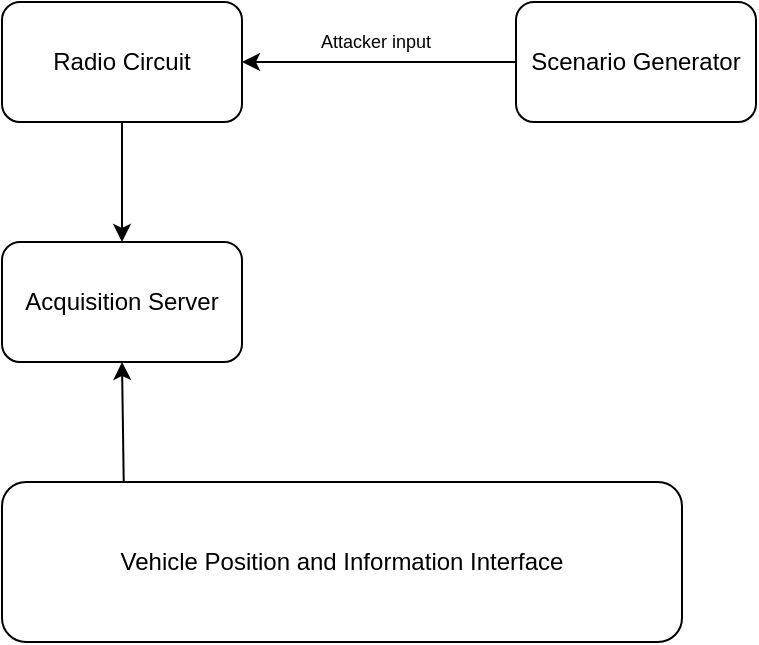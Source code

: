 <mxfile version="20.3.6" type="github" pages="3">
  <diagram id="QYVSEmqz1Xe53FgVcWaA" name="Blockdiagram">
    <mxGraphModel dx="1088" dy="725" grid="1" gridSize="10" guides="1" tooltips="1" connect="1" arrows="1" fold="1" page="1" pageScale="1" pageWidth="827" pageHeight="1169" math="0" shadow="0">
      <root>
        <mxCell id="0" />
        <mxCell id="1" parent="0" />
        <UserObject label="Vehicle Position and Information Interface " link="data:page/id,f508hbFI7pnM3ZHdvNaE" id="nnk4DfVSFUegt-mRuhWn-2">
          <mxCell style="rounded=1;whiteSpace=wrap;html=1;" parent="1" vertex="1">
            <mxGeometry x="243" y="880" width="340" height="80" as="geometry" />
          </mxCell>
        </UserObject>
        <mxCell id="NUR6f2KitnfJjr7ZSmCl-1" value="Acquisition Server" style="rounded=1;whiteSpace=wrap;html=1;" parent="1" vertex="1">
          <mxGeometry x="243" y="760" width="120" height="60" as="geometry" />
        </mxCell>
        <mxCell id="ZO4KEp1fh-iOce1-asep-1" style="edgeStyle=orthogonalEdgeStyle;rounded=0;orthogonalLoop=1;jettySize=auto;html=1;entryX=1;entryY=0.5;entryDx=0;entryDy=0;fontSize=20;" edge="1" parent="1" source="NUR6f2KitnfJjr7ZSmCl-2" target="30xhEUEDTNnO7rRw1Q8h-1">
          <mxGeometry relative="1" as="geometry" />
        </mxCell>
        <mxCell id="NUR6f2KitnfJjr7ZSmCl-2" value="Scenario Generator" style="rounded=1;whiteSpace=wrap;html=1;" parent="1" vertex="1">
          <mxGeometry x="500" y="640" width="120" height="60" as="geometry" />
        </mxCell>
        <mxCell id="7HZDB-_B7zoqGcVs_5NE-1" value="" style="endArrow=classic;html=1;rounded=0;entryX=0.5;entryY=1;entryDx=0;entryDy=0;exitX=0.179;exitY=-0.005;exitDx=0;exitDy=0;exitPerimeter=0;" edge="1" parent="1" source="nnk4DfVSFUegt-mRuhWn-2" target="NUR6f2KitnfJjr7ZSmCl-1">
          <mxGeometry width="50" height="50" relative="1" as="geometry">
            <mxPoint x="390" y="920" as="sourcePoint" />
            <mxPoint x="440" y="870" as="targetPoint" />
          </mxGeometry>
        </mxCell>
        <mxCell id="8pdpBES4af52ktvhHcUj-1" style="edgeStyle=orthogonalEdgeStyle;rounded=0;orthogonalLoop=1;jettySize=auto;html=1;entryX=0.5;entryY=0;entryDx=0;entryDy=0;fontSize=20;" edge="1" parent="1" source="30xhEUEDTNnO7rRw1Q8h-1" target="NUR6f2KitnfJjr7ZSmCl-1">
          <mxGeometry relative="1" as="geometry" />
        </mxCell>
        <UserObject label="Radio Circuit" link="data:page/id,aB4gZ5grOC3IvhDznhnT" id="30xhEUEDTNnO7rRw1Q8h-1">
          <mxCell style="rounded=1;whiteSpace=wrap;html=1;" vertex="1" parent="1">
            <mxGeometry x="243" y="640" width="120" height="60" as="geometry" />
          </mxCell>
        </UserObject>
        <mxCell id="qTDtsIXUOFaXgSV5s6ID-1" value="&lt;font style=&quot;font-size: 9px;&quot;&gt;Attacker input&lt;/font&gt;" style="text;html=1;strokeColor=none;fillColor=none;align=center;verticalAlign=middle;whiteSpace=wrap;rounded=0;fontSize=20;" vertex="1" parent="1">
          <mxGeometry x="370" y="640" width="120" height="30" as="geometry" />
        </mxCell>
      </root>
    </mxGraphModel>
  </diagram>
  <diagram id="f508hbFI7pnM3ZHdvNaE" name="VPII">
    <mxGraphModel dx="1306" dy="870" grid="1" gridSize="10" guides="1" tooltips="1" connect="1" arrows="1" fold="1" page="1" pageScale="1" pageWidth="827" pageHeight="1169" math="0" shadow="0">
      <root>
        <mxCell id="0" />
        <mxCell id="1" parent="0" />
        <mxCell id="E7cBt9GhtF8lO3P95sb6-1" value="&lt;b&gt;&lt;font style=&quot;font-size: 20px;&quot;&gt;Measurements required&lt;/font&gt;&lt;/b&gt;" style="text;html=1;strokeColor=none;fillColor=none;align=center;verticalAlign=middle;whiteSpace=wrap;rounded=0;" vertex="1" parent="1">
          <mxGeometry x="297" y="370" width="234" height="90" as="geometry" />
        </mxCell>
        <mxCell id="E7cBt9GhtF8lO3P95sb6-3" value="&lt;pre style=&quot;font-size: 12px; text-align: start;&quot; data-ccp-timestamp=&quot;1664277186470&quot;&gt;&lt;table&gt;&lt;tbody&gt;&lt;tr&gt;&lt;td&gt;Vehicle speed&lt;/td&gt;&lt;/tr&gt;&lt;tr&gt;&lt;td&gt;Acceleration X-axis&lt;/td&gt;&lt;/tr&gt;&lt;tr&gt;&lt;td&gt;Roll&lt;/td&gt;&lt;/tr&gt;&lt;tr&gt;&lt;td&gt;Pitch&lt;/td&gt;&lt;/tr&gt;&lt;tr&gt;&lt;td&gt;Yaw&lt;/td&gt;&lt;/tr&gt;&lt;tr&gt;&lt;td&gt;Engine RPM&lt;/td&gt;&lt;/tr&gt;&lt;tr&gt;&lt;td&gt;Acceleration Y-axis&lt;/td&gt;&lt;/tr&gt;&lt;tr&gt;&lt;td&gt;Acceleration Z-axis&lt;/td&gt;&lt;/tr&gt;&lt;/tbody&gt;&lt;/table&gt;&lt;/pre&gt;" style="rounded=1;whiteSpace=wrap;html=1;fontSize=20;" vertex="1" parent="1">
          <mxGeometry x="300" y="440" width="220" height="200" as="geometry" />
        </mxCell>
      </root>
    </mxGraphModel>
  </diagram>
  <diagram id="aB4gZ5grOC3IvhDznhnT" name="Radio Circuit">
    <mxGraphModel dx="1306" dy="870" grid="1" gridSize="10" guides="1" tooltips="1" connect="1" arrows="1" fold="1" page="1" pageScale="1" pageWidth="827" pageHeight="1169" math="0" shadow="0">
      <root>
        <mxCell id="0" />
        <mxCell id="1" parent="0" />
        <mxCell id="goGHhM1kMBDF1f29i5A8-1" value="" style="rounded=0;whiteSpace=wrap;html=1;" parent="1" vertex="1">
          <mxGeometry x="590" y="365" width="120" height="135" as="geometry" />
        </mxCell>
        <mxCell id="goGHhM1kMBDF1f29i5A8-2" style="edgeStyle=orthogonalEdgeStyle;rounded=0;orthogonalLoop=1;jettySize=auto;html=1;exitX=1;exitY=0.5;exitDx=0;exitDy=0;entryX=0;entryY=0.5;entryDx=0;entryDy=0;startArrow=classic;startFill=1;" parent="1" source="goGHhM1kMBDF1f29i5A8-3" target="goGHhM1kMBDF1f29i5A8-30" edge="1">
          <mxGeometry relative="1" as="geometry">
            <mxPoint x="490" y="310" as="targetPoint" />
          </mxGeometry>
        </mxCell>
        <mxCell id="goGHhM1kMBDF1f29i5A8-3" value="" style="triangle;whiteSpace=wrap;html=1;rotation=90;" parent="1" vertex="1">
          <mxGeometry x="470" y="170" width="40" height="40" as="geometry" />
        </mxCell>
        <mxCell id="goGHhM1kMBDF1f29i5A8-4" style="edgeStyle=orthogonalEdgeStyle;rounded=0;orthogonalLoop=1;jettySize=auto;html=1;exitX=1;exitY=0.25;exitDx=0;exitDy=0;entryX=0;entryY=0.25;entryDx=0;entryDy=0;" parent="1" source="goGHhM1kMBDF1f29i5A8-8" target="goGHhM1kMBDF1f29i5A8-24" edge="1">
          <mxGeometry relative="1" as="geometry">
            <Array as="points">
              <mxPoint x="686" y="270" />
              <mxPoint x="1060" y="270" />
              <mxPoint x="1060" y="285" />
            </Array>
          </mxGeometry>
        </mxCell>
        <mxCell id="goGHhM1kMBDF1f29i5A8-5" style="edgeStyle=orthogonalEdgeStyle;rounded=0;orthogonalLoop=1;jettySize=auto;html=1;entryX=0;entryY=0.5;entryDx=0;entryDy=0;" parent="1" source="goGHhM1kMBDF1f29i5A8-8" target="goGHhM1kMBDF1f29i5A8-13" edge="1">
          <mxGeometry relative="1" as="geometry">
            <Array as="points">
              <mxPoint x="750" y="310" />
              <mxPoint x="750" y="310" />
            </Array>
          </mxGeometry>
        </mxCell>
        <mxCell id="goGHhM1kMBDF1f29i5A8-6" style="edgeStyle=orthogonalEdgeStyle;rounded=0;orthogonalLoop=1;jettySize=auto;html=1;exitX=1;exitY=0.75;exitDx=0;exitDy=0;entryX=0.25;entryY=0;entryDx=0;entryDy=0;" parent="1" source="goGHhM1kMBDF1f29i5A8-8" target="goGHhM1kMBDF1f29i5A8-19" edge="1">
          <mxGeometry relative="1" as="geometry" />
        </mxCell>
        <mxCell id="goGHhM1kMBDF1f29i5A8-7" value="" style="edgeStyle=orthogonalEdgeStyle;rounded=0;orthogonalLoop=1;jettySize=auto;html=1;endArrow=none;endFill=0;" parent="1" source="goGHhM1kMBDF1f29i5A8-8" target="goGHhM1kMBDF1f29i5A8-36" edge="1">
          <mxGeometry relative="1" as="geometry" />
        </mxCell>
        <mxCell id="goGHhM1kMBDF1f29i5A8-8" value="1:4&lt;br&gt;splitter" style="rounded=0;whiteSpace=wrap;html=1;" parent="1" vertex="1">
          <mxGeometry x="620" y="260" width="66" height="100" as="geometry" />
        </mxCell>
        <mxCell id="goGHhM1kMBDF1f29i5A8-9" style="edgeStyle=orthogonalEdgeStyle;rounded=0;orthogonalLoop=1;jettySize=auto;html=1;exitX=0.5;exitY=1;exitDx=0;exitDy=0;entryX=0.5;entryY=0;entryDx=0;entryDy=0;" parent="1" source="goGHhM1kMBDF1f29i5A8-10" target="goGHhM1kMBDF1f29i5A8-40" edge="1">
          <mxGeometry relative="1" as="geometry">
            <Array as="points">
              <mxPoint x="830" y="840" />
              <mxPoint x="930" y="840" />
              <mxPoint x="930" y="890" />
            </Array>
          </mxGeometry>
        </mxCell>
        <mxCell id="goGHhM1kMBDF1f29i5A8-10" value="GNSS&lt;br&gt;SDR" style="whiteSpace=wrap;html=1;aspect=fixed;" parent="1" vertex="1">
          <mxGeometry x="795" y="730" width="70" height="70" as="geometry" />
        </mxCell>
        <mxCell id="goGHhM1kMBDF1f29i5A8-11" style="edgeStyle=orthogonalEdgeStyle;rounded=0;orthogonalLoop=1;jettySize=auto;html=1;exitX=0.5;exitY=0;exitDx=0;exitDy=0;" parent="1" source="goGHhM1kMBDF1f29i5A8-12" edge="1">
          <mxGeometry relative="1" as="geometry">
            <mxPoint x="910" y="440.0" as="targetPoint" />
          </mxGeometry>
        </mxCell>
        <mxCell id="goGHhM1kMBDF1f29i5A8-12" value="Micro&lt;br&gt;controller 2" style="rounded=0;whiteSpace=wrap;html=1;" parent="1" vertex="1">
          <mxGeometry x="900" y="510" width="60" height="60" as="geometry" />
        </mxCell>
        <mxCell id="ht8QGt-ZrrAr4rO4uYCQ-1" style="edgeStyle=orthogonalEdgeStyle;rounded=0;orthogonalLoop=1;jettySize=auto;html=1;exitX=0.5;exitY=0;exitDx=0;exitDy=0;endArrow=none;endFill=0;startArrow=classic;startFill=1;" edge="1" parent="1" source="goGHhM1kMBDF1f29i5A8-13">
          <mxGeometry relative="1" as="geometry">
            <mxPoint x="829.926" y="160" as="targetPoint" />
          </mxGeometry>
        </mxCell>
        <mxCell id="ht8QGt-ZrrAr4rO4uYCQ-2" value="Attacker Input" style="edgeLabel;html=1;align=center;verticalAlign=middle;resizable=0;points=[];" connectable="0" vertex="1" parent="ht8QGt-ZrrAr4rO4uYCQ-1">
          <mxGeometry x="0.191" y="2" relative="1" as="geometry">
            <mxPoint as="offset" />
          </mxGeometry>
        </mxCell>
        <mxCell id="goGHhM1kMBDF1f29i5A8-13" value="Receiver/Transmitter" style="whiteSpace=wrap;html=1;" parent="1" vertex="1">
          <mxGeometry x="770" y="280" width="120" height="60" as="geometry" />
        </mxCell>
        <mxCell id="goGHhM1kMBDF1f29i5A8-14" style="edgeStyle=orthogonalEdgeStyle;rounded=0;orthogonalLoop=1;jettySize=auto;html=1;entryX=1;entryY=0.5;entryDx=0;entryDy=0;" parent="1" source="goGHhM1kMBDF1f29i5A8-16" target="goGHhM1kMBDF1f29i5A8-17" edge="1">
          <mxGeometry relative="1" as="geometry" />
        </mxCell>
        <mxCell id="goGHhM1kMBDF1f29i5A8-15" style="edgeStyle=orthogonalEdgeStyle;rounded=0;orthogonalLoop=1;jettySize=auto;html=1;exitX=1;exitY=0.5;exitDx=0;exitDy=0;entryX=0;entryY=0.75;entryDx=0;entryDy=0;startArrow=none;startFill=0;" parent="1" source="goGHhM1kMBDF1f29i5A8-16" target="goGHhM1kMBDF1f29i5A8-24" edge="1">
          <mxGeometry relative="1" as="geometry">
            <Array as="points">
              <mxPoint x="996" y="315" />
            </Array>
          </mxGeometry>
        </mxCell>
        <mxCell id="goGHhM1kMBDF1f29i5A8-16" value="1:2&lt;br&gt;splitter" style="rounded=0;whiteSpace=wrap;html=1;" parent="1" vertex="1">
          <mxGeometry x="930" y="280" width="66" height="60" as="geometry" />
        </mxCell>
        <mxCell id="goGHhM1kMBDF1f29i5A8-17" value="Switch" style="whiteSpace=wrap;html=1;aspect=fixed;" parent="1" vertex="1">
          <mxGeometry x="890" y="400" width="40" height="40" as="geometry" />
        </mxCell>
        <mxCell id="goGHhM1kMBDF1f29i5A8-18" value="" style="edgeStyle=orthogonalEdgeStyle;rounded=0;orthogonalLoop=1;jettySize=auto;html=1;" parent="1" source="goGHhM1kMBDF1f29i5A8-19" target="goGHhM1kMBDF1f29i5A8-28" edge="1">
          <mxGeometry relative="1" as="geometry" />
        </mxCell>
        <mxCell id="goGHhM1kMBDF1f29i5A8-19" value="2:1&lt;br&gt;combiner" style="rounded=0;whiteSpace=wrap;html=1;" parent="1" vertex="1">
          <mxGeometry x="710" y="510" width="66" height="60" as="geometry" />
        </mxCell>
        <mxCell id="goGHhM1kMBDF1f29i5A8-20" style="edgeStyle=orthogonalEdgeStyle;rounded=0;orthogonalLoop=1;jettySize=auto;html=1;entryX=0.75;entryY=0;entryDx=0;entryDy=0;exitX=0;exitY=0.5;exitDx=0;exitDy=0;" parent="1" source="goGHhM1kMBDF1f29i5A8-17" target="goGHhM1kMBDF1f29i5A8-19" edge="1">
          <mxGeometry relative="1" as="geometry">
            <mxPoint x="804" y="480.0" as="sourcePoint" />
          </mxGeometry>
        </mxCell>
        <mxCell id="goGHhM1kMBDF1f29i5A8-21" style="edgeStyle=orthogonalEdgeStyle;rounded=0;orthogonalLoop=1;jettySize=auto;html=1;exitX=0.5;exitY=1;exitDx=0;exitDy=0;entryX=0.111;entryY=-0.018;entryDx=0;entryDy=0;entryPerimeter=0;" parent="1" source="goGHhM1kMBDF1f29i5A8-22" target="goGHhM1kMBDF1f29i5A8-40" edge="1">
          <mxGeometry relative="1" as="geometry" />
        </mxCell>
        <mxCell id="goGHhM1kMBDF1f29i5A8-22" value="Micro&lt;br&gt;controller 1" style="rounded=0;whiteSpace=wrap;html=1;" parent="1" vertex="1">
          <mxGeometry x="630" y="650" width="70" height="70" as="geometry" />
        </mxCell>
        <mxCell id="goGHhM1kMBDF1f29i5A8-23" style="edgeStyle=orthogonalEdgeStyle;rounded=0;orthogonalLoop=1;jettySize=auto;html=1;exitX=1;exitY=0.5;exitDx=0;exitDy=0;entryX=0.842;entryY=0.007;entryDx=0;entryDy=0;entryPerimeter=0;" parent="1" source="goGHhM1kMBDF1f29i5A8-24" target="goGHhM1kMBDF1f29i5A8-40" edge="1">
          <mxGeometry relative="1" as="geometry" />
        </mxCell>
        <mxCell id="goGHhM1kMBDF1f29i5A8-24" value="Receiver&lt;br&gt;Receiver" style="whiteSpace=wrap;html=1;" parent="1" vertex="1">
          <mxGeometry x="1120" y="270" width="120" height="60" as="geometry" />
        </mxCell>
        <mxCell id="goGHhM1kMBDF1f29i5A8-25" value="" style="edgeStyle=orthogonalEdgeStyle;rounded=0;orthogonalLoop=1;jettySize=auto;html=1;" parent="1" source="goGHhM1kMBDF1f29i5A8-13" target="goGHhM1kMBDF1f29i5A8-16" edge="1">
          <mxGeometry relative="1" as="geometry" />
        </mxCell>
        <mxCell id="goGHhM1kMBDF1f29i5A8-26" style="edgeStyle=orthogonalEdgeStyle;rounded=0;orthogonalLoop=1;jettySize=auto;html=1;entryX=0.5;entryY=0;entryDx=0;entryDy=0;" parent="1" source="goGHhM1kMBDF1f29i5A8-28" target="goGHhM1kMBDF1f29i5A8-22" edge="1">
          <mxGeometry relative="1" as="geometry">
            <mxPoint x="690" y="710" as="targetPoint" />
          </mxGeometry>
        </mxCell>
        <mxCell id="goGHhM1kMBDF1f29i5A8-27" style="edgeStyle=orthogonalEdgeStyle;rounded=0;orthogonalLoop=1;jettySize=auto;html=1;exitX=1;exitY=0.5;exitDx=0;exitDy=0;entryX=0.5;entryY=0;entryDx=0;entryDy=0;" parent="1" source="goGHhM1kMBDF1f29i5A8-28" target="goGHhM1kMBDF1f29i5A8-43" edge="1">
          <mxGeometry relative="1" as="geometry" />
        </mxCell>
        <mxCell id="goGHhM1kMBDF1f29i5A8-28" value="1:2&lt;br&gt;splitter" style="rounded=0;whiteSpace=wrap;html=1;" parent="1" vertex="1">
          <mxGeometry x="710" y="590" width="66" height="60" as="geometry" />
        </mxCell>
        <mxCell id="goGHhM1kMBDF1f29i5A8-29" style="edgeStyle=orthogonalEdgeStyle;rounded=0;orthogonalLoop=1;jettySize=auto;html=1;exitX=1;exitY=0.5;exitDx=0;exitDy=0;entryX=0;entryY=0.5;entryDx=0;entryDy=0;" parent="1" source="goGHhM1kMBDF1f29i5A8-30" target="goGHhM1kMBDF1f29i5A8-8" edge="1">
          <mxGeometry relative="1" as="geometry" />
        </mxCell>
        <mxCell id="goGHhM1kMBDF1f29i5A8-30" value="Bias-tee" style="whiteSpace=wrap;html=1;aspect=fixed;" parent="1" vertex="1">
          <mxGeometry x="520" y="280" width="60" height="60" as="geometry" />
        </mxCell>
        <mxCell id="goGHhM1kMBDF1f29i5A8-31" value="DC" style="text;html=1;align=center;verticalAlign=middle;resizable=0;points=[];autosize=1;strokeColor=none;fillColor=none;" parent="1" vertex="1">
          <mxGeometry x="530" y="380" width="40" height="30" as="geometry" />
        </mxCell>
        <mxCell id="goGHhM1kMBDF1f29i5A8-32" value="" style="edgeStyle=orthogonalEdgeStyle;rounded=0;orthogonalLoop=1;jettySize=auto;html=1;" parent="1" source="goGHhM1kMBDF1f29i5A8-31" target="goGHhM1kMBDF1f29i5A8-30" edge="1">
          <mxGeometry relative="1" as="geometry" />
        </mxCell>
        <mxCell id="goGHhM1kMBDF1f29i5A8-33" value="RF" style="text;html=1;align=center;verticalAlign=middle;resizable=0;points=[];autosize=1;strokeColor=none;fillColor=none;" parent="1" vertex="1">
          <mxGeometry x="580" y="280" width="40" height="30" as="geometry" />
        </mxCell>
        <mxCell id="goGHhM1kMBDF1f29i5A8-34" value="Active &lt;br&gt;antenna" style="text;html=1;align=center;verticalAlign=middle;resizable=0;points=[];autosize=1;strokeColor=none;fillColor=none;" parent="1" vertex="1">
          <mxGeometry x="500" y="170" width="70" height="40" as="geometry" />
        </mxCell>
        <mxCell id="goGHhM1kMBDF1f29i5A8-35" value="" style="endArrow=none;html=1;rounded=0;" parent="1" edge="1">
          <mxGeometry width="50" height="50" relative="1" as="geometry">
            <mxPoint x="636" y="460.0" as="sourcePoint" />
            <mxPoint x="676" y="460.0" as="targetPoint" />
          </mxGeometry>
        </mxCell>
        <mxCell id="goGHhM1kMBDF1f29i5A8-36" value="" style="rounded=0;whiteSpace=wrap;html=1;" parent="1" vertex="1">
          <mxGeometry x="647" y="400" width="12" height="20" as="geometry" />
        </mxCell>
        <mxCell id="goGHhM1kMBDF1f29i5A8-37" value="" style="endArrow=none;html=1;rounded=0;entryX=0.5;entryY=1;entryDx=0;entryDy=0;" parent="1" target="goGHhM1kMBDF1f29i5A8-36" edge="1">
          <mxGeometry width="50" height="50" relative="1" as="geometry">
            <mxPoint x="653" y="460.0" as="sourcePoint" />
            <mxPoint x="650" y="420" as="targetPoint" />
          </mxGeometry>
        </mxCell>
        <mxCell id="goGHhM1kMBDF1f29i5A8-38" value="GND" style="text;html=1;align=center;verticalAlign=middle;resizable=0;points=[];autosize=1;strokeColor=none;fillColor=none;" parent="1" vertex="1">
          <mxGeometry x="630" y="460" width="50" height="30" as="geometry" />
        </mxCell>
        <mxCell id="goGHhM1kMBDF1f29i5A8-39" value="50 ohm &lt;br&gt;load" style="text;html=1;align=center;verticalAlign=middle;resizable=0;points=[];autosize=1;strokeColor=none;fillColor=none;" parent="1" vertex="1">
          <mxGeometry x="587" y="390" width="60" height="40" as="geometry" />
        </mxCell>
        <mxCell id="wEq4zpQFR3IoUnBDAx6l-1" style="edgeStyle=orthogonalEdgeStyle;rounded=0;orthogonalLoop=1;jettySize=auto;html=1;exitX=0.5;exitY=1;exitDx=0;exitDy=0;" edge="1" parent="1" source="goGHhM1kMBDF1f29i5A8-40">
          <mxGeometry relative="1" as="geometry">
            <mxPoint x="924.429" y="1080" as="targetPoint" />
          </mxGeometry>
        </mxCell>
        <mxCell id="goGHhM1kMBDF1f29i5A8-40" value="Data gathering tool" style="rounded=0;whiteSpace=wrap;html=1;" parent="1" vertex="1">
          <mxGeometry x="610" y="890" width="630" height="90" as="geometry" />
        </mxCell>
        <mxCell id="goGHhM1kMBDF1f29i5A8-41" value="&lt;font style=&quot;font-size: 44px;&quot;&gt;?&lt;/font&gt;" style="text;html=1;align=center;verticalAlign=middle;resizable=0;points=[];autosize=1;strokeColor=none;fillColor=none;" parent="1" vertex="1">
          <mxGeometry x="660" y="385" width="50" height="70" as="geometry" />
        </mxCell>
        <mxCell id="goGHhM1kMBDF1f29i5A8-42" style="edgeStyle=orthogonalEdgeStyle;rounded=0;orthogonalLoop=1;jettySize=auto;html=1;exitX=0.5;exitY=1;exitDx=0;exitDy=0;entryX=0.5;entryY=0;entryDx=0;entryDy=0;" parent="1" source="goGHhM1kMBDF1f29i5A8-43" target="goGHhM1kMBDF1f29i5A8-10" edge="1">
          <mxGeometry relative="1" as="geometry" />
        </mxCell>
        <mxCell id="goGHhM1kMBDF1f29i5A8-43" value="RF &quot;air to computer interface&quot;" style="whiteSpace=wrap;html=1;aspect=fixed;" parent="1" vertex="1">
          <mxGeometry x="795" y="640" width="70" height="70" as="geometry" />
        </mxCell>
      </root>
    </mxGraphModel>
  </diagram>
</mxfile>
